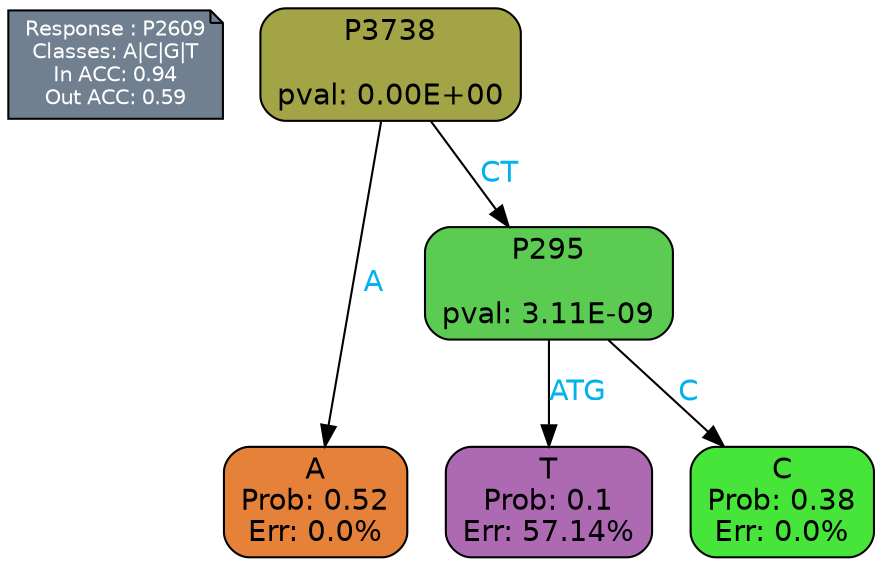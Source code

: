 digraph Tree {
node [shape=box, style="filled, rounded", color="black", fontname=helvetica] ;
graph [ranksep=equally, splines=polylines, bgcolor=transparent, dpi=600] ;
edge [fontname=helvetica] ;
LEGEND [label="Response : P2609
Classes: A|C|G|T
In ACC: 0.94
Out ACC: 0.59
",shape=note,align=left,style=filled,fillcolor="slategray",fontcolor="white",fontsize=10];1 [label="P3738

pval: 0.00E+00", fillcolor="#a3a445"] ;
2 [label="A
Prob: 0.52
Err: 0.0%", fillcolor="#e58139"] ;
3 [label="P295

pval: 3.11E-09", fillcolor="#5ccb52"] ;
4 [label="T
Prob: 0.1
Err: 57.14%", fillcolor="#ad6ab3"] ;
5 [label="C
Prob: 0.38
Err: 0.0%", fillcolor="#47e539"] ;
1 -> 2 [label="A",fontcolor=deepskyblue2] ;
1 -> 3 [label="CT",fontcolor=deepskyblue2] ;
3 -> 4 [label="ATG",fontcolor=deepskyblue2] ;
3 -> 5 [label="C",fontcolor=deepskyblue2] ;
{rank = same; 2;4;5;}{rank = same; LEGEND;1;}}